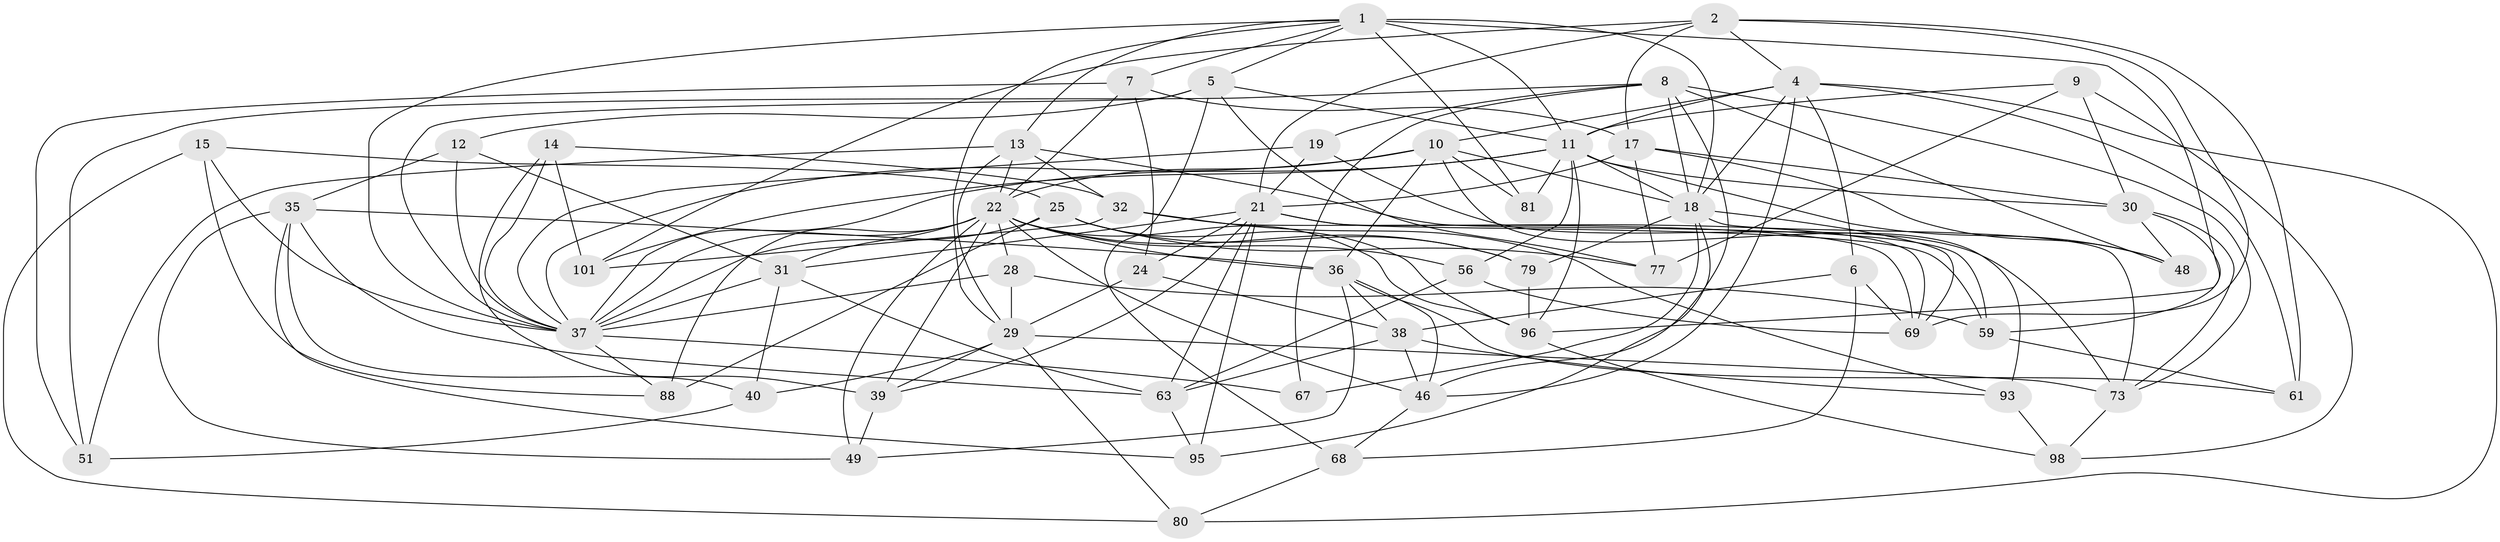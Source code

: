 // original degree distribution, {4: 1.0}
// Generated by graph-tools (version 1.1) at 2025/16/03/09/25 04:16:33]
// undirected, 54 vertices, 154 edges
graph export_dot {
graph [start="1"]
  node [color=gray90,style=filled];
  1 [super="+27+3+34"];
  2 [super="+97"];
  4 [super="+44+45"];
  5 [super="+60"];
  6;
  7 [super="+84"];
  8 [super="+33+103"];
  9;
  10 [super="+23"];
  11 [super="+20+43"];
  12;
  13 [super="+16"];
  14;
  15;
  17 [super="+100"];
  18 [super="+26+102+82"];
  19;
  21 [super="+105+41+50"];
  22 [super="+92+65+57"];
  24;
  25 [super="+104"];
  28;
  29 [super="+70"];
  30 [super="+107"];
  31 [super="+90"];
  32 [super="+52"];
  35 [super="+99"];
  36 [super="+91+71"];
  37 [super="+83+55+47"];
  38 [super="+62"];
  39 [super="+86"];
  40;
  46 [super="+108"];
  48;
  49;
  51;
  56;
  59 [super="+89"];
  61;
  63 [super="+74"];
  67;
  68;
  69 [super="+78"];
  73 [super="+76"];
  77;
  79;
  80;
  81;
  88;
  93;
  95;
  96 [super="+106"];
  98;
  101;
  1 -- 81 [weight=2];
  1 -- 37;
  1 -- 7;
  1 -- 29;
  1 -- 96;
  1 -- 5;
  1 -- 18;
  1 -- 11;
  1 -- 13;
  2 -- 69;
  2 -- 21;
  2 -- 101;
  2 -- 4;
  2 -- 61;
  2 -- 17;
  4 -- 61;
  4 -- 18;
  4 -- 80;
  4 -- 6;
  4 -- 46;
  4 -- 11;
  4 -- 10;
  5 -- 37;
  5 -- 11;
  5 -- 77;
  5 -- 12;
  5 -- 68;
  6 -- 38;
  6 -- 69;
  6 -- 68;
  7 -- 24;
  7 -- 51;
  7 -- 22 [weight=2];
  7 -- 17;
  8 -- 67 [weight=2];
  8 -- 51;
  8 -- 48;
  8 -- 19;
  8 -- 18;
  8 -- 73;
  8 -- 46;
  9 -- 77;
  9 -- 98;
  9 -- 11;
  9 -- 30;
  10 -- 36 [weight=2];
  10 -- 37;
  10 -- 18;
  10 -- 81;
  10 -- 22;
  10 -- 93;
  11 -- 48;
  11 -- 96;
  11 -- 37;
  11 -- 101;
  11 -- 18;
  11 -- 81;
  11 -- 56;
  11 -- 30;
  12 -- 31;
  12 -- 37;
  12 -- 35;
  13 -- 29;
  13 -- 32 [weight=2];
  13 -- 22;
  13 -- 51;
  13 -- 59 [weight=2];
  14 -- 32;
  14 -- 101;
  14 -- 39;
  14 -- 37;
  15 -- 80;
  15 -- 88;
  15 -- 37;
  15 -- 25;
  17 -- 30;
  17 -- 77;
  17 -- 21;
  17 -- 48;
  18 -- 67;
  18 -- 73;
  18 -- 95;
  18 -- 79;
  18 -- 69;
  19 -- 73;
  19 -- 21;
  19 -- 37;
  21 -- 59;
  21 -- 69;
  21 -- 95;
  21 -- 24;
  21 -- 63;
  21 -- 39;
  21 -- 31;
  22 -- 96;
  22 -- 79;
  22 -- 31;
  22 -- 36;
  22 -- 37;
  22 -- 88;
  22 -- 46;
  22 -- 49;
  22 -- 39 [weight=2];
  22 -- 56;
  22 -- 28;
  24 -- 29;
  24 -- 38;
  25 -- 88;
  25 -- 77;
  25 -- 96;
  25 -- 37;
  25 -- 79;
  28 -- 37;
  28 -- 59;
  28 -- 29;
  29 -- 40;
  29 -- 80;
  29 -- 39;
  29 -- 73;
  30 -- 59;
  30 -- 48;
  30 -- 73;
  31 -- 40;
  31 -- 37;
  31 -- 63;
  32 -- 101;
  32 -- 93;
  32 -- 69;
  35 -- 95;
  35 -- 40;
  35 -- 49;
  35 -- 36;
  35 -- 63;
  36 -- 38;
  36 -- 49;
  36 -- 46;
  36 -- 61;
  37 -- 88;
  37 -- 67;
  38 -- 93;
  38 -- 63;
  38 -- 46;
  39 -- 49;
  40 -- 51;
  46 -- 68;
  56 -- 63;
  56 -- 69;
  59 -- 61;
  63 -- 95;
  68 -- 80;
  73 -- 98;
  79 -- 96;
  93 -- 98;
  96 -- 98;
}
